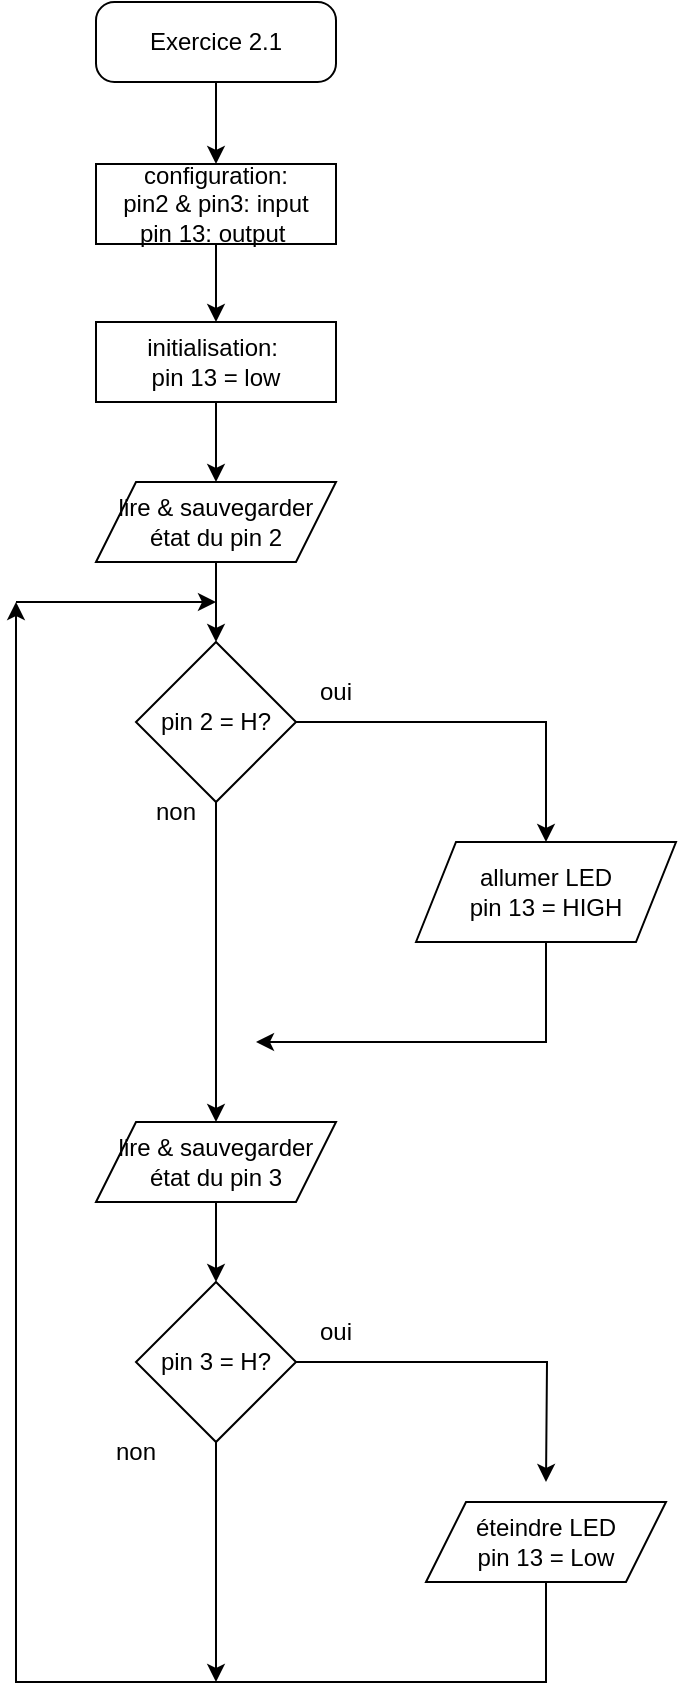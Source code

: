 <mxfile version="22.1.3" type="github">
  <diagram name="Page-1" id="olnZ3AJJxB-pWJDiA_Oj">
    <mxGraphModel dx="1235" dy="665" grid="1" gridSize="10" guides="1" tooltips="1" connect="1" arrows="1" fold="1" page="1" pageScale="1" pageWidth="850" pageHeight="1100" math="0" shadow="0">
      <root>
        <mxCell id="0" />
        <mxCell id="1" parent="0" />
        <mxCell id="RcTNapuZ8bT-JetGRahN-5" value="" style="edgeStyle=orthogonalEdgeStyle;rounded=0;orthogonalLoop=1;jettySize=auto;html=1;" edge="1" parent="1" source="RcTNapuZ8bT-JetGRahN-1" target="RcTNapuZ8bT-JetGRahN-2">
          <mxGeometry relative="1" as="geometry" />
        </mxCell>
        <mxCell id="RcTNapuZ8bT-JetGRahN-1" value="Exercice 2.1" style="rounded=1;whiteSpace=wrap;html=1;arcSize=23;" vertex="1" parent="1">
          <mxGeometry x="80" y="40" width="120" height="40" as="geometry" />
        </mxCell>
        <mxCell id="RcTNapuZ8bT-JetGRahN-6" value="" style="edgeStyle=orthogonalEdgeStyle;rounded=0;orthogonalLoop=1;jettySize=auto;html=1;" edge="1" parent="1" source="RcTNapuZ8bT-JetGRahN-2" target="RcTNapuZ8bT-JetGRahN-4">
          <mxGeometry relative="1" as="geometry" />
        </mxCell>
        <mxCell id="RcTNapuZ8bT-JetGRahN-2" value="configuration: &lt;br&gt;pin2 &amp;amp; pin3: input&lt;br&gt;pin 13: output&amp;nbsp;" style="rounded=0;whiteSpace=wrap;html=1;" vertex="1" parent="1">
          <mxGeometry x="80" y="121" width="120" height="40" as="geometry" />
        </mxCell>
        <mxCell id="RcTNapuZ8bT-JetGRahN-22" value="" style="edgeStyle=orthogonalEdgeStyle;rounded=0;orthogonalLoop=1;jettySize=auto;html=1;" edge="1" parent="1" source="RcTNapuZ8bT-JetGRahN-4" target="RcTNapuZ8bT-JetGRahN-21">
          <mxGeometry relative="1" as="geometry" />
        </mxCell>
        <mxCell id="RcTNapuZ8bT-JetGRahN-4" value="initialisation:&amp;nbsp;&lt;br&gt;pin 13 = low" style="rounded=0;whiteSpace=wrap;html=1;" vertex="1" parent="1">
          <mxGeometry x="80" y="200" width="120" height="40" as="geometry" />
        </mxCell>
        <mxCell id="RcTNapuZ8bT-JetGRahN-14" value="" style="edgeStyle=orthogonalEdgeStyle;rounded=0;orthogonalLoop=1;jettySize=auto;html=1;" edge="1" parent="1" source="RcTNapuZ8bT-JetGRahN-7" target="RcTNapuZ8bT-JetGRahN-13">
          <mxGeometry relative="1" as="geometry" />
        </mxCell>
        <mxCell id="RcTNapuZ8bT-JetGRahN-15" style="edgeStyle=orthogonalEdgeStyle;rounded=0;orthogonalLoop=1;jettySize=auto;html=1;exitX=0.5;exitY=1;exitDx=0;exitDy=0;" edge="1" parent="1" source="RcTNapuZ8bT-JetGRahN-7">
          <mxGeometry relative="1" as="geometry">
            <mxPoint x="140" y="600" as="targetPoint" />
          </mxGeometry>
        </mxCell>
        <mxCell id="RcTNapuZ8bT-JetGRahN-7" value="pin 2 = H?" style="rhombus;whiteSpace=wrap;html=1;" vertex="1" parent="1">
          <mxGeometry x="100" y="360" width="80" height="80" as="geometry" />
        </mxCell>
        <mxCell id="RcTNapuZ8bT-JetGRahN-16" style="edgeStyle=orthogonalEdgeStyle;rounded=0;orthogonalLoop=1;jettySize=auto;html=1;exitX=0.5;exitY=1;exitDx=0;exitDy=0;" edge="1" parent="1" source="RcTNapuZ8bT-JetGRahN-13">
          <mxGeometry relative="1" as="geometry">
            <mxPoint x="160" y="560" as="targetPoint" />
            <Array as="points">
              <mxPoint x="305" y="560" />
            </Array>
          </mxGeometry>
        </mxCell>
        <mxCell id="RcTNapuZ8bT-JetGRahN-13" value="allumer LED&lt;br&gt;pin 13 = HIGH" style="shape=parallelogram;perimeter=parallelogramPerimeter;whiteSpace=wrap;html=1;fixedSize=1;" vertex="1" parent="1">
          <mxGeometry x="240" y="460" width="130" height="50" as="geometry" />
        </mxCell>
        <mxCell id="RcTNapuZ8bT-JetGRahN-18" value="oui" style="text;html=1;strokeColor=none;fillColor=none;align=center;verticalAlign=middle;whiteSpace=wrap;rounded=0;" vertex="1" parent="1">
          <mxGeometry x="170" y="370" width="60" height="30" as="geometry" />
        </mxCell>
        <mxCell id="RcTNapuZ8bT-JetGRahN-19" value="non" style="text;html=1;strokeColor=none;fillColor=none;align=center;verticalAlign=middle;whiteSpace=wrap;rounded=0;" vertex="1" parent="1">
          <mxGeometry x="90" y="430" width="60" height="30" as="geometry" />
        </mxCell>
        <mxCell id="RcTNapuZ8bT-JetGRahN-24" value="" style="edgeStyle=orthogonalEdgeStyle;rounded=0;orthogonalLoop=1;jettySize=auto;html=1;entryX=0.5;entryY=0;entryDx=0;entryDy=0;" edge="1" parent="1" source="RcTNapuZ8bT-JetGRahN-21" target="RcTNapuZ8bT-JetGRahN-7">
          <mxGeometry relative="1" as="geometry" />
        </mxCell>
        <mxCell id="RcTNapuZ8bT-JetGRahN-21" value="lire &amp;amp; sauvegarder état du pin 2" style="shape=parallelogram;perimeter=parallelogramPerimeter;whiteSpace=wrap;html=1;fixedSize=1;" vertex="1" parent="1">
          <mxGeometry x="80" y="280" width="120" height="40" as="geometry" />
        </mxCell>
        <mxCell id="RcTNapuZ8bT-JetGRahN-25" value="" style="edgeStyle=orthogonalEdgeStyle;rounded=0;orthogonalLoop=1;jettySize=auto;html=1;" edge="1" parent="1" source="RcTNapuZ8bT-JetGRahN-26">
          <mxGeometry relative="1" as="geometry">
            <mxPoint x="305" y="780" as="targetPoint" />
          </mxGeometry>
        </mxCell>
        <mxCell id="RcTNapuZ8bT-JetGRahN-33" style="edgeStyle=orthogonalEdgeStyle;rounded=0;orthogonalLoop=1;jettySize=auto;html=1;" edge="1" parent="1" source="RcTNapuZ8bT-JetGRahN-26">
          <mxGeometry relative="1" as="geometry">
            <mxPoint x="140" y="880" as="targetPoint" />
          </mxGeometry>
        </mxCell>
        <mxCell id="RcTNapuZ8bT-JetGRahN-26" value="pin 3 = H?" style="rhombus;whiteSpace=wrap;html=1;" vertex="1" parent="1">
          <mxGeometry x="100" y="680" width="80" height="80" as="geometry" />
        </mxCell>
        <mxCell id="RcTNapuZ8bT-JetGRahN-27" style="edgeStyle=orthogonalEdgeStyle;rounded=0;orthogonalLoop=1;jettySize=auto;html=1;exitX=0.5;exitY=1;exitDx=0;exitDy=0;" edge="1" parent="1">
          <mxGeometry relative="1" as="geometry">
            <mxPoint x="40" y="340" as="targetPoint" />
            <mxPoint x="305" y="830" as="sourcePoint" />
            <Array as="points">
              <mxPoint x="305" y="880" />
            </Array>
          </mxGeometry>
        </mxCell>
        <mxCell id="RcTNapuZ8bT-JetGRahN-28" value="oui" style="text;html=1;strokeColor=none;fillColor=none;align=center;verticalAlign=middle;whiteSpace=wrap;rounded=0;" vertex="1" parent="1">
          <mxGeometry x="170" y="690" width="60" height="30" as="geometry" />
        </mxCell>
        <mxCell id="RcTNapuZ8bT-JetGRahN-29" value="non" style="text;html=1;strokeColor=none;fillColor=none;align=center;verticalAlign=middle;whiteSpace=wrap;rounded=0;" vertex="1" parent="1">
          <mxGeometry x="70" y="750" width="60" height="30" as="geometry" />
        </mxCell>
        <mxCell id="RcTNapuZ8bT-JetGRahN-30" value="" style="edgeStyle=orthogonalEdgeStyle;rounded=0;orthogonalLoop=1;jettySize=auto;html=1;entryX=0.5;entryY=0;entryDx=0;entryDy=0;" edge="1" parent="1" source="RcTNapuZ8bT-JetGRahN-31" target="RcTNapuZ8bT-JetGRahN-26">
          <mxGeometry relative="1" as="geometry" />
        </mxCell>
        <mxCell id="RcTNapuZ8bT-JetGRahN-31" value="lire &amp;amp; sauvegarder état du pin 3" style="shape=parallelogram;perimeter=parallelogramPerimeter;whiteSpace=wrap;html=1;fixedSize=1;" vertex="1" parent="1">
          <mxGeometry x="80" y="600" width="120" height="40" as="geometry" />
        </mxCell>
        <mxCell id="RcTNapuZ8bT-JetGRahN-32" value="éteindre LED&lt;br&gt;pin 13 = Low" style="shape=parallelogram;perimeter=parallelogramPerimeter;whiteSpace=wrap;html=1;fixedSize=1;" vertex="1" parent="1">
          <mxGeometry x="245" y="790" width="120" height="40" as="geometry" />
        </mxCell>
        <mxCell id="RcTNapuZ8bT-JetGRahN-36" value="" style="endArrow=classic;html=1;rounded=0;" edge="1" parent="1">
          <mxGeometry width="50" height="50" relative="1" as="geometry">
            <mxPoint x="40" y="340" as="sourcePoint" />
            <mxPoint x="140" y="340" as="targetPoint" />
          </mxGeometry>
        </mxCell>
      </root>
    </mxGraphModel>
  </diagram>
</mxfile>
